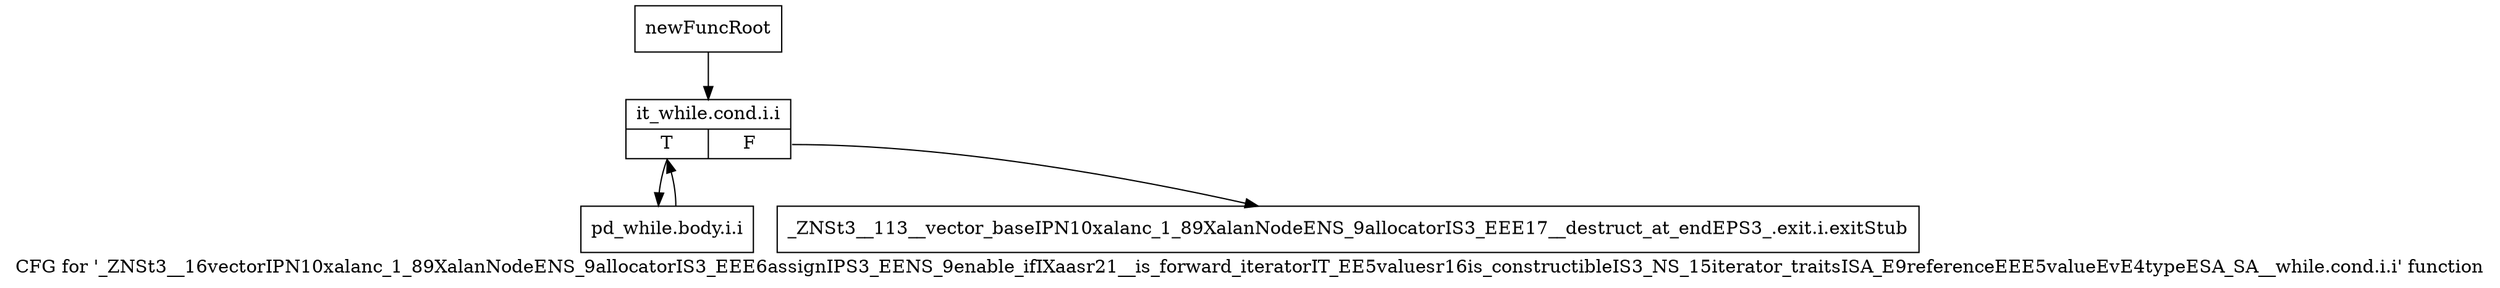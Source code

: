 digraph "CFG for '_ZNSt3__16vectorIPN10xalanc_1_89XalanNodeENS_9allocatorIS3_EEE6assignIPS3_EENS_9enable_ifIXaasr21__is_forward_iteratorIT_EE5valuesr16is_constructibleIS3_NS_15iterator_traitsISA_E9referenceEEE5valueEvE4typeESA_SA__while.cond.i.i' function" {
	label="CFG for '_ZNSt3__16vectorIPN10xalanc_1_89XalanNodeENS_9allocatorIS3_EEE6assignIPS3_EENS_9enable_ifIXaasr21__is_forward_iteratorIT_EE5valuesr16is_constructibleIS3_NS_15iterator_traitsISA_E9referenceEEE5valueEvE4typeESA_SA__while.cond.i.i' function";

	Node0x9de7c10 [shape=record,label="{newFuncRoot}"];
	Node0x9de7c10 -> Node0x9de80e0;
	Node0x9de7c60 [shape=record,label="{_ZNSt3__113__vector_baseIPN10xalanc_1_89XalanNodeENS_9allocatorIS3_EEE17__destruct_at_endEPS3_.exit.i.exitStub}"];
	Node0x9de80e0 [shape=record,label="{it_while.cond.i.i|{<s0>T|<s1>F}}"];
	Node0x9de80e0:s0 -> Node0x9de8130;
	Node0x9de80e0:s1 -> Node0x9de7c60;
	Node0x9de8130 [shape=record,label="{pd_while.body.i.i}"];
	Node0x9de8130 -> Node0x9de80e0;
}

